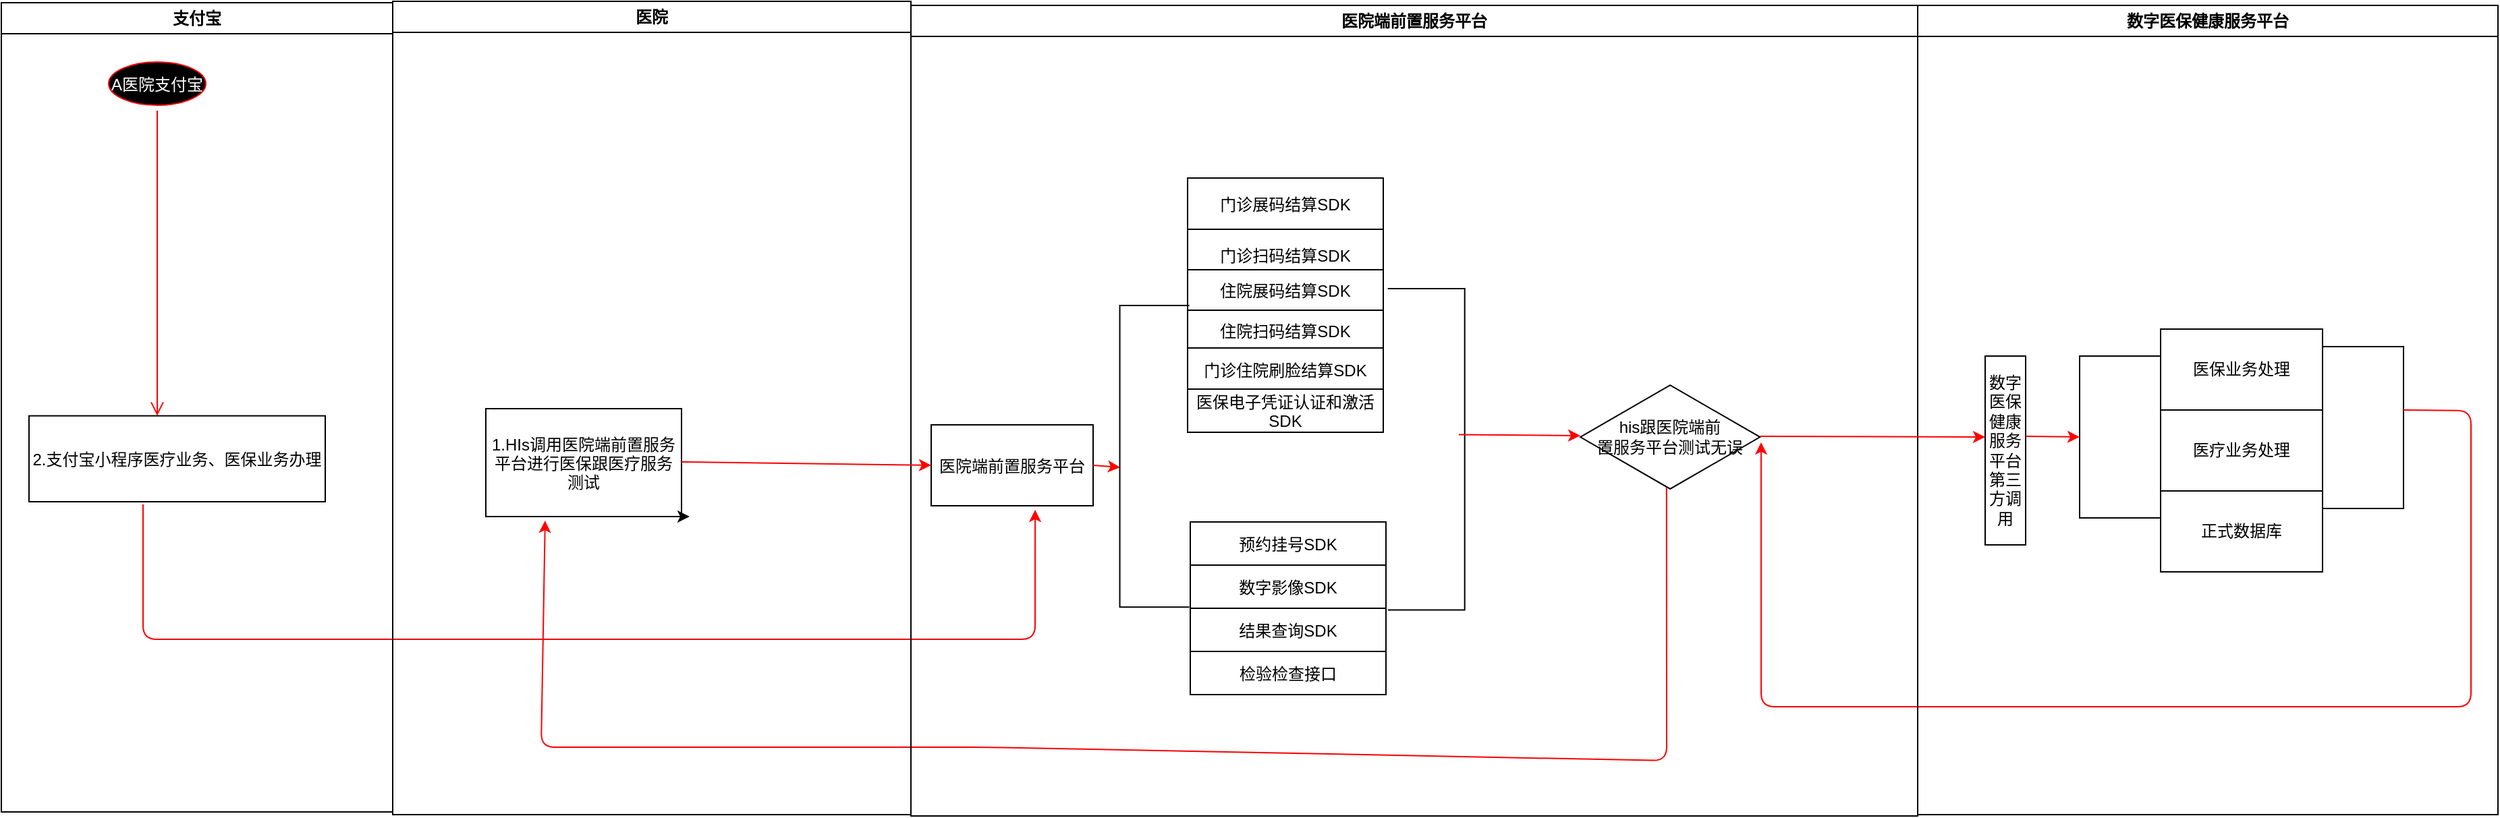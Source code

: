 <mxfile version="14.1.9" type="github">
  <diagram name="Page-1" id="e7e014a7-5840-1c2e-5031-d8a46d1fe8dd">
    <mxGraphModel dx="2591" dy="706" grid="1" gridSize="10" guides="1" tooltips="1" connect="1" arrows="1" fold="1" page="1" pageScale="1" pageWidth="1169" pageHeight="826" background="#ffffff" math="0" shadow="0">
      <root>
        <mxCell id="0" />
        <mxCell id="1" parent="0" />
        <mxCell id="2" value="支付宝" style="swimlane;whiteSpace=wrap;startSize=23;" parent="1" vertex="1">
          <mxGeometry x="-540" y="128" width="290" height="600" as="geometry" />
        </mxCell>
        <mxCell id="5" value="A医院支付宝" style="ellipse;shape=startState;fillColor=#000000;strokeColor=#ff0000;fontColor=#FFFFFF;" parent="2" vertex="1">
          <mxGeometry x="75.5" y="40" width="80" height="40" as="geometry" />
        </mxCell>
        <mxCell id="8" value="2.支付宝小程序医疗业务、医保业务办理" style="" parent="2" vertex="1">
          <mxGeometry x="20.5" y="306.31" width="219.5" height="63.69" as="geometry" />
        </mxCell>
        <mxCell id="rNH56YSWSUWT8DuMc6Oc-72" value="" style="edgeStyle=elbowEdgeStyle;elbow=horizontal;verticalAlign=bottom;endArrow=open;endSize=8;strokeColor=#FF0000;endFill=1;rounded=0" parent="2" source="5" target="8" edge="1">
          <mxGeometry x="100" y="40" as="geometry">
            <mxPoint x="-424" y="490" as="targetPoint" />
            <mxPoint x="-424.5" y="208" as="sourcePoint" />
          </mxGeometry>
        </mxCell>
        <mxCell id="rNH56YSWSUWT8DuMc6Oc-73" value="" style="endArrow=classic;html=1;strokeColor=#FF0000;fontColor=#FFFFFF;entryX=0.642;entryY=1.05;entryDx=0;entryDy=0;entryPerimeter=0;" parent="2" target="JvweXrn4YNAcpIMkQRCn-98" edge="1">
          <mxGeometry width="50" height="50" relative="1" as="geometry">
            <mxPoint x="105" y="372" as="sourcePoint" />
            <mxPoint x="770" y="472" as="targetPoint" />
            <Array as="points">
              <mxPoint x="105" y="472" />
              <mxPoint x="766" y="472" />
            </Array>
          </mxGeometry>
        </mxCell>
        <mxCell id="4" value="数字医保健康服务平台" style="swimlane;whiteSpace=wrap" parent="1" vertex="1">
          <mxGeometry x="880" y="130" width="430" height="600" as="geometry" />
        </mxCell>
        <mxCell id="JvweXrn4YNAcpIMkQRCn-64" value="" style="endArrow=classic;html=1;strokeColor=#FF0000;fontColor=#FFFFFF;exitX=0.5;exitY=1;exitDx=0;exitDy=0;entryX=0.5;entryY=0;entryDx=0;entryDy=0;" parent="4" edge="1">
          <mxGeometry width="50" height="50" relative="1" as="geometry">
            <mxPoint x="120" y="171" as="sourcePoint" />
            <mxPoint x="120" y="171" as="targetPoint" />
            <Array as="points" />
          </mxGeometry>
        </mxCell>
        <mxCell id="rNH56YSWSUWT8DuMc6Oc-63" value="数字医保健康服务平台第三方调用" style="whiteSpace=wrap;html=1;" parent="4" vertex="1">
          <mxGeometry x="50" y="260" width="30" height="140" as="geometry" />
        </mxCell>
        <mxCell id="rNH56YSWSUWT8DuMc6Oc-64" value="医保业务处理" style="whiteSpace=wrap;html=1;" parent="4" vertex="1">
          <mxGeometry x="180" y="240" width="120" height="60" as="geometry" />
        </mxCell>
        <mxCell id="rNH56YSWSUWT8DuMc6Oc-65" value="医疗业务处理" style="whiteSpace=wrap;html=1;" parent="4" vertex="1">
          <mxGeometry x="180" y="300" width="120" height="60" as="geometry" />
        </mxCell>
        <mxCell id="rNH56YSWSUWT8DuMc6Oc-68" value="" style="shape=partialRectangle;whiteSpace=wrap;html=1;bottom=1;right=1;left=1;top=0;fillColor=none;routingCenterX=-0.5;rotation=90;" parent="4" vertex="1">
          <mxGeometry x="90" y="290" width="120" height="60" as="geometry" />
        </mxCell>
        <mxCell id="rNH56YSWSUWT8DuMc6Oc-69" value="" style="endArrow=classic;html=1;strokeColor=#FF0000;fontColor=#FFFFFF;" parent="4" edge="1">
          <mxGeometry width="50" height="50" relative="1" as="geometry">
            <mxPoint x="80" y="319.5" as="sourcePoint" />
            <mxPoint x="120" y="320" as="targetPoint" />
            <Array as="points" />
          </mxGeometry>
        </mxCell>
        <mxCell id="rNH56YSWSUWT8DuMc6Oc-70" value="" style="shape=partialRectangle;whiteSpace=wrap;html=1;bottom=1;right=1;left=1;top=0;fillColor=none;routingCenterX=-0.5;rotation=-90;" parent="4" vertex="1">
          <mxGeometry x="270" y="283" width="120" height="60" as="geometry" />
        </mxCell>
        <mxCell id="rNH56YSWSUWT8DuMc6Oc-71" value="" style="endArrow=classic;html=1;strokeColor=#FF0000;fontColor=#FFFFFF;entryX=1.006;entryY=0.549;entryDx=0;entryDy=0;entryPerimeter=0;" parent="4" target="rNH56YSWSUWT8DuMc6Oc-52" edge="1">
          <mxGeometry width="50" height="50" relative="1" as="geometry">
            <mxPoint x="360.0" y="300.0" as="sourcePoint" />
            <mxPoint x="-110" y="340" as="targetPoint" />
            <Array as="points">
              <mxPoint x="410" y="300.5" />
              <mxPoint x="410" y="520" />
              <mxPoint x="-116" y="520" />
            </Array>
          </mxGeometry>
        </mxCell>
        <mxCell id="rNH56YSWSUWT8DuMc6Oc-76" value="正式数据库" style="whiteSpace=wrap;html=1;" parent="4" vertex="1">
          <mxGeometry x="180" y="360" width="120" height="60" as="geometry" />
        </mxCell>
        <mxCell id="3" value="医院端前置服务平台" style="swimlane;whiteSpace=wrap" parent="1" vertex="1">
          <mxGeometry x="134" y="130" width="746" height="601" as="geometry" />
        </mxCell>
        <mxCell id="16" value="门诊扫码结算SDK" style="" parent="3" vertex="1">
          <mxGeometry x="205" y="166" width="145" height="38" as="geometry" />
        </mxCell>
        <mxCell id="30" value="住院展码结算SDK" style="" parent="3" vertex="1">
          <mxGeometry x="205" y="196" width="145" height="30" as="geometry" />
        </mxCell>
        <mxCell id="JvweXrn4YNAcpIMkQRCn-48" value="住院扫码结算SDK" style="" parent="3" vertex="1">
          <mxGeometry x="205" y="226" width="145" height="30" as="geometry" />
        </mxCell>
        <mxCell id="JvweXrn4YNAcpIMkQRCn-49" value="门诊住院刷脸结算SDK" style="" parent="3" vertex="1">
          <mxGeometry x="205" y="254" width="145" height="32" as="geometry" />
        </mxCell>
        <mxCell id="JvweXrn4YNAcpIMkQRCn-76" value="门诊展码结算SDK" style="" parent="3" vertex="1">
          <mxGeometry x="205" y="128" width="145" height="38" as="geometry" />
        </mxCell>
        <mxCell id="JvweXrn4YNAcpIMkQRCn-98" value="医院端前置服务平台" style="" parent="3" vertex="1">
          <mxGeometry x="15" y="311" width="120" height="60" as="geometry" />
        </mxCell>
        <mxCell id="JvweXrn4YNAcpIMkQRCn-100" value="" style="endArrow=classic;html=1;strokeColor=#FF0000;fontColor=#FFFFFF;exitX=1;exitY=0.5;exitDx=0;exitDy=0;" parent="3" source="JvweXrn4YNAcpIMkQRCn-98" edge="1">
          <mxGeometry width="50" height="50" relative="1" as="geometry">
            <mxPoint x="145" y="342.5" as="sourcePoint" />
            <mxPoint x="155" y="343" as="targetPoint" />
            <Array as="points">
              <mxPoint x="155" y="342.5" />
            </Array>
          </mxGeometry>
        </mxCell>
        <mxCell id="rNH56YSWSUWT8DuMc6Oc-43" value="预约挂号SDK" style="" parent="3" vertex="1">
          <mxGeometry x="207" y="383" width="145" height="32" as="geometry" />
        </mxCell>
        <mxCell id="rNH56YSWSUWT8DuMc6Oc-44" value="数字影像SDK" style="" parent="3" vertex="1">
          <mxGeometry x="207" y="415" width="145" height="32" as="geometry" />
        </mxCell>
        <mxCell id="rNH56YSWSUWT8DuMc6Oc-45" value="结果查询SDK" style="" parent="3" vertex="1">
          <mxGeometry x="207" y="447" width="145" height="32" as="geometry" />
        </mxCell>
        <mxCell id="rNH56YSWSUWT8DuMc6Oc-46" value="检验检查接口" style="" parent="3" vertex="1">
          <mxGeometry x="207" y="479" width="145" height="32" as="geometry" />
        </mxCell>
        <mxCell id="rNH56YSWSUWT8DuMc6Oc-47" value="" style="shape=partialRectangle;whiteSpace=wrap;html=1;bottom=1;right=1;left=1;top=0;fillColor=none;routingCenterX=-0.5;rotation=90;" parent="3" vertex="1">
          <mxGeometry x="68.45" y="308.81" width="223.62" height="51" as="geometry" />
        </mxCell>
        <mxCell id="rNH56YSWSUWT8DuMc6Oc-49" value="" style="shape=partialRectangle;whiteSpace=wrap;html=1;bottom=1;right=1;left=1;top=0;fillColor=none;routingCenterX=-0.5;rotation=-90;" parent="3" vertex="1">
          <mxGeometry x="263" y="300.88" width="238.19" height="56.5" as="geometry" />
        </mxCell>
        <mxCell id="rNH56YSWSUWT8DuMc6Oc-52" value="his跟医院端前&lt;br&gt;置服务平台测试无误" style="html=1;whiteSpace=wrap;aspect=fixed;shape=isoRectangle;" parent="3" vertex="1">
          <mxGeometry x="496" y="280.1" width="133.18" height="79.9" as="geometry" />
        </mxCell>
        <mxCell id="rNH56YSWSUWT8DuMc6Oc-50" value="" style="endArrow=classic;html=1;strokeColor=#FF0000;fontColor=#FFFFFF;" parent="3" edge="1">
          <mxGeometry width="50" height="50" relative="1" as="geometry">
            <mxPoint x="406" y="318.3" as="sourcePoint" />
            <mxPoint x="496" y="319" as="targetPoint" />
            <Array as="points" />
          </mxGeometry>
        </mxCell>
        <mxCell id="rNH56YSWSUWT8DuMc6Oc-55" value="" style="endArrow=classic;html=1;strokeColor=#FF0000;fontColor=#FFFFFF;entryX=0.303;entryY=1.038;entryDx=0;entryDy=0;entryPerimeter=0;" parent="3" target="rNH56YSWSUWT8DuMc6Oc-38" edge="1">
          <mxGeometry width="50" height="50" relative="1" as="geometry">
            <mxPoint x="559.91" y="357.38" as="sourcePoint" />
            <mxPoint x="-274" y="390" as="targetPoint" />
            <Array as="points">
              <mxPoint x="560" y="560" />
              <mxPoint x="56" y="550" />
              <mxPoint x="-274" y="550" />
            </Array>
          </mxGeometry>
        </mxCell>
        <mxCell id="rNH56YSWSUWT8DuMc6Oc-60" value="" style="endArrow=classic;html=1;strokeColor=#FF0000;fontColor=#FFFFFF;" parent="3" edge="1">
          <mxGeometry width="50" height="50" relative="1" as="geometry">
            <mxPoint x="629.18" y="319.55" as="sourcePoint" />
            <mxPoint x="796" y="320" as="targetPoint" />
            <Array as="points" />
          </mxGeometry>
        </mxCell>
        <mxCell id="-aFdv8tidfO2LJDL15bR-30" value="医保电子凭证认证和激活&#xa;SDK" style="" vertex="1" parent="3">
          <mxGeometry x="205" y="284.5" width="145" height="32" as="geometry" />
        </mxCell>
        <mxCell id="rNH56YSWSUWT8DuMc6Oc-30" value="医院" style="swimlane;whiteSpace=wrap" parent="1" vertex="1">
          <mxGeometry x="-250" y="127" width="384" height="603" as="geometry" />
        </mxCell>
        <mxCell id="rNH56YSWSUWT8DuMc6Oc-38" value="1.HIs调用医院端前置服务&#xa;平台进行医保跟医疗服务&#xa;测试" style="" parent="rNH56YSWSUWT8DuMc6Oc-30" vertex="1">
          <mxGeometry x="69" y="302" width="145" height="80" as="geometry" />
        </mxCell>
        <mxCell id="rNH56YSWSUWT8DuMc6Oc-61" value="" style="endArrow=classic;html=1;strokeColor=#FF0000;fontColor=#FFFFFF;entryX=0;entryY=0.5;entryDx=0;entryDy=0;" parent="rNH56YSWSUWT8DuMc6Oc-30" target="JvweXrn4YNAcpIMkQRCn-98" edge="1">
          <mxGeometry width="50" height="50" relative="1" as="geometry">
            <mxPoint x="214" y="341.5" as="sourcePoint" />
            <mxPoint x="304" y="342.2" as="targetPoint" />
            <Array as="points" />
          </mxGeometry>
        </mxCell>
        <mxCell id="rNH56YSWSUWT8DuMc6Oc-75" style="edgeStyle=orthogonalEdgeStyle;rounded=0;orthogonalLoop=1;jettySize=auto;html=1;exitX=1;exitY=1;exitDx=0;exitDy=0;" parent="1" source="rNH56YSWSUWT8DuMc6Oc-38" edge="1">
          <mxGeometry relative="1" as="geometry">
            <mxPoint x="-30" y="509" as="targetPoint" />
          </mxGeometry>
        </mxCell>
      </root>
    </mxGraphModel>
  </diagram>
</mxfile>
